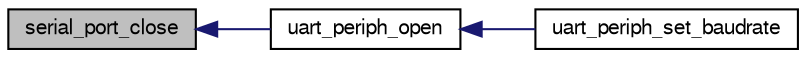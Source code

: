 digraph "serial_port_close"
{
  edge [fontname="FreeSans",fontsize="10",labelfontname="FreeSans",labelfontsize="10"];
  node [fontname="FreeSans",fontsize="10",shape=record];
  rankdir="LR";
  Node1 [label="serial_port_close",height=0.2,width=0.4,color="black", fillcolor="grey75", style="filled", fontcolor="black"];
  Node1 -> Node2 [dir="back",color="midnightblue",fontsize="10",style="solid",fontname="FreeSans"];
  Node2 [label="uart_periph_open",height=0.2,width=0.4,color="black", fillcolor="white", style="filled",URL="$linux_2mcu__periph_2uart__arch_8c.html#ac751a8cc23d0edf0d436ad40d0a3b50e"];
  Node2 -> Node3 [dir="back",color="midnightblue",fontsize="10",style="solid",fontname="FreeSans"];
  Node3 [label="uart_periph_set_baudrate",height=0.2,width=0.4,color="black", fillcolor="white", style="filled",URL="$linux_2mcu__periph_2uart__arch_8c.html#af1a8e69ac854e1358f0df7e6d8724512",tooltip="Set baudrate. "];
}
